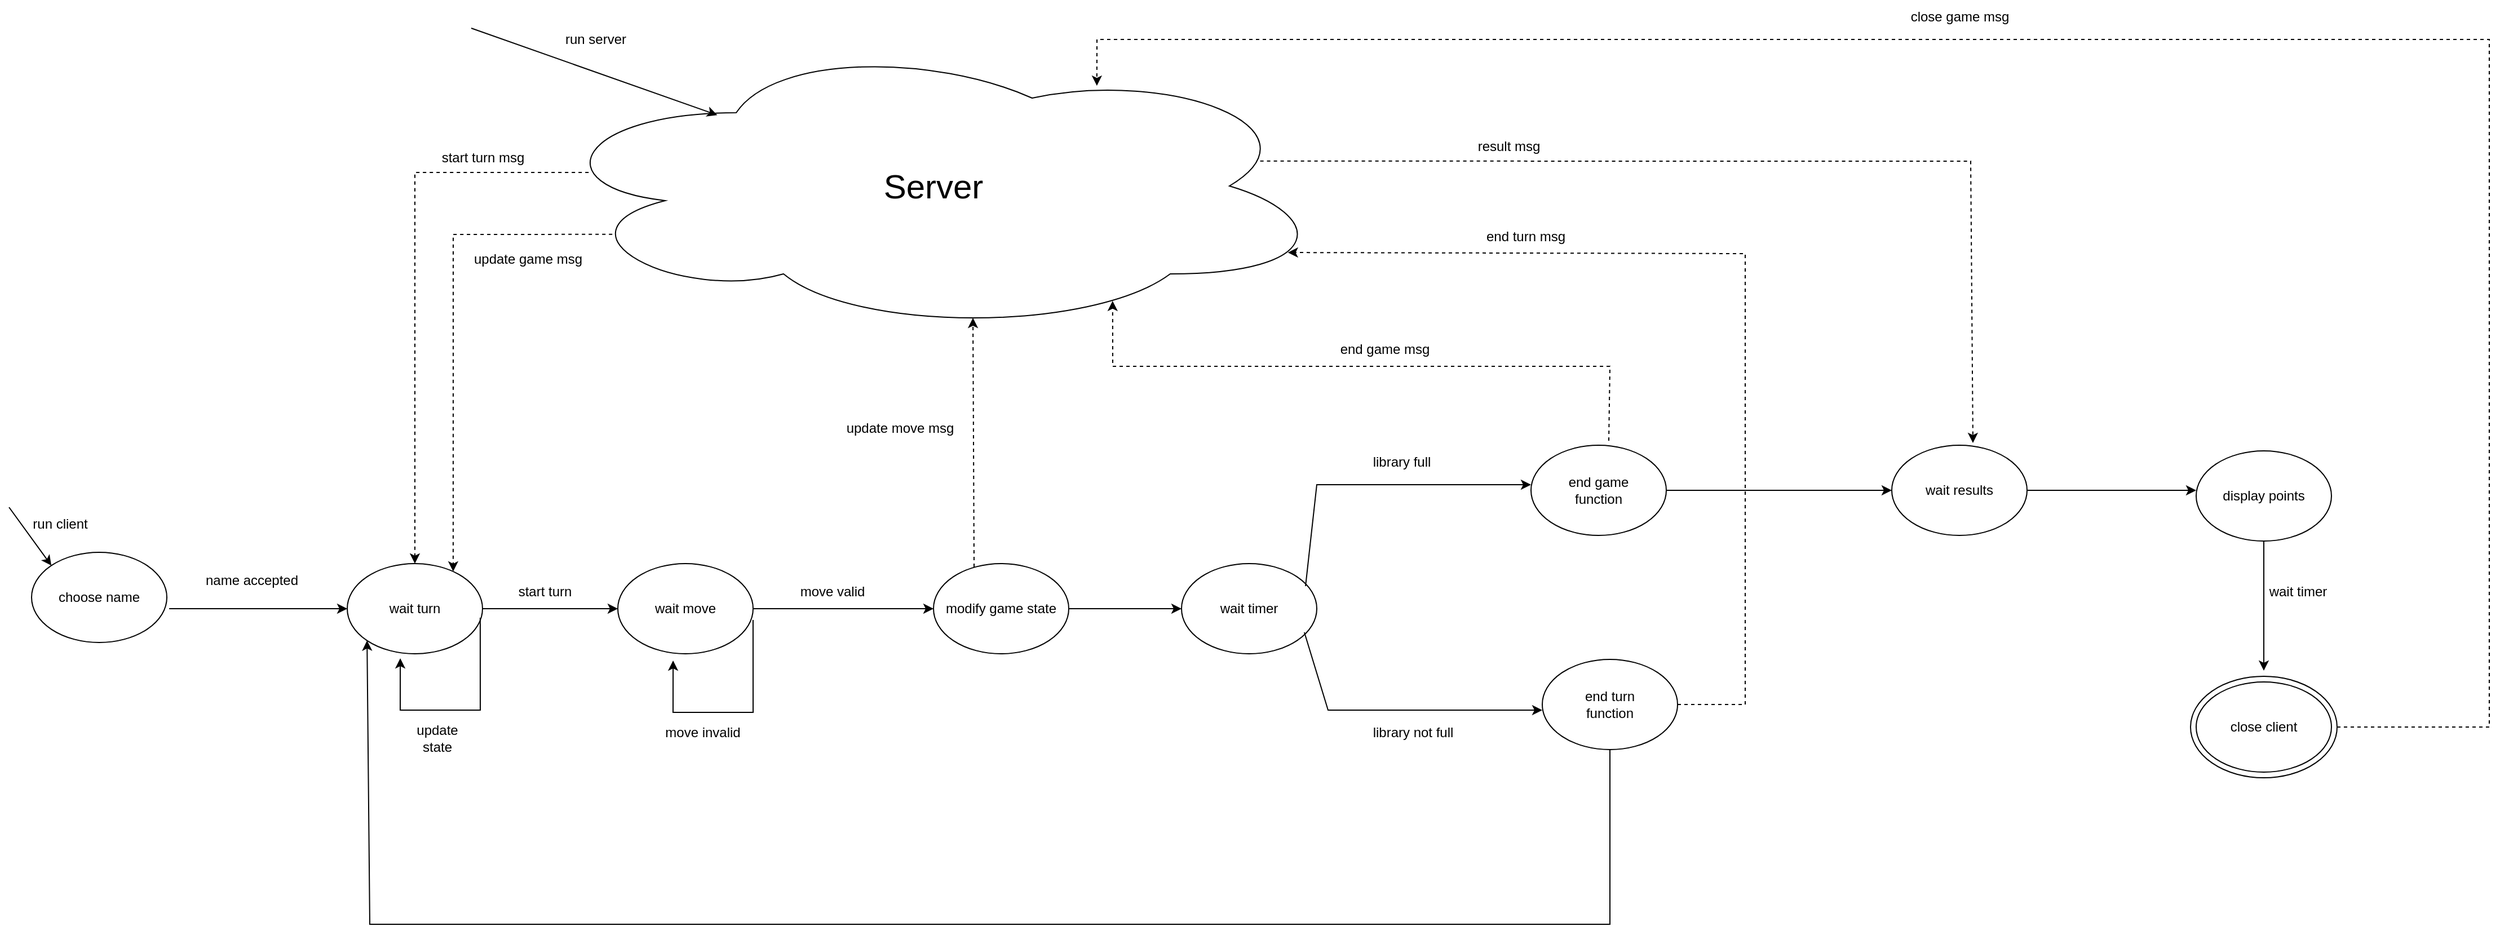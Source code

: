 <mxfile version="20.5.3" type="embed"><diagram name="Pagina-1" id="oivzZAWDVDsFeMJWxOv2"><mxGraphModel dx="1384" dy="813" grid="1" gridSize="10" guides="1" tooltips="1" connect="1" arrows="1" fold="1" page="1" pageScale="1" pageWidth="2500" pageHeight="1000" math="0" shadow="0"><root><mxCell id="0"/><mxCell id="1" parent="0"/><mxCell id="JPFOaD2VGka_14Fi3roQ-51" value="" style="ellipse;whiteSpace=wrap;html=1;fontSize=12;" parent="1" vertex="1"><mxGeometry x="2055" y="645" width="130" height="90" as="geometry"/></mxCell><mxCell id="JPFOaD2VGka_14Fi3roQ-1" value="choose name" style="ellipse;whiteSpace=wrap;html=1;" parent="1" vertex="1"><mxGeometry x="140" y="535" width="120" height="80" as="geometry"/></mxCell><mxCell id="JPFOaD2VGka_14Fi3roQ-3" value="run client" style="text;html=1;align=center;verticalAlign=middle;resizable=0;points=[];autosize=1;strokeColor=none;fillColor=none;rotation=0;" parent="1" vertex="1"><mxGeometry x="130" y="495" width="70" height="30" as="geometry"/></mxCell><mxCell id="JPFOaD2VGka_14Fi3roQ-4" value="" style="endArrow=classic;html=1;rounded=0;exitX=1.017;exitY=0.625;exitDx=0;exitDy=0;exitPerimeter=0;" parent="1" source="JPFOaD2VGka_14Fi3roQ-1" target="JPFOaD2VGka_14Fi3roQ-5" edge="1"><mxGeometry width="50" height="50" relative="1" as="geometry"><mxPoint x="590" y="775" as="sourcePoint"/><mxPoint x="370" y="585" as="targetPoint"/></mxGeometry></mxCell><mxCell id="JPFOaD2VGka_14Fi3roQ-5" value="wait turn" style="ellipse;whiteSpace=wrap;html=1;" parent="1" vertex="1"><mxGeometry x="420" y="545" width="120" height="80" as="geometry"/></mxCell><mxCell id="JPFOaD2VGka_14Fi3roQ-6" value="name accepted" style="text;html=1;align=center;verticalAlign=middle;resizable=0;points=[];autosize=1;strokeColor=none;fillColor=none;" parent="1" vertex="1"><mxGeometry x="280" y="545" width="110" height="30" as="geometry"/></mxCell><mxCell id="JPFOaD2VGka_14Fi3roQ-7" value="" style="endArrow=classic;html=1;rounded=0;exitX=0.983;exitY=0.6;exitDx=0;exitDy=0;exitPerimeter=0;entryX=0.392;entryY=1.05;entryDx=0;entryDy=0;entryPerimeter=0;" parent="1" source="JPFOaD2VGka_14Fi3roQ-5" target="JPFOaD2VGka_14Fi3roQ-5" edge="1"><mxGeometry width="50" height="50" relative="1" as="geometry"><mxPoint x="580" y="775" as="sourcePoint"/><mxPoint x="430" y="675" as="targetPoint"/><Array as="points"><mxPoint x="538" y="675"/><mxPoint x="467" y="675"/></Array></mxGeometry></mxCell><mxCell id="JPFOaD2VGka_14Fi3roQ-8" value="update state" style="text;html=1;strokeColor=none;fillColor=none;align=center;verticalAlign=middle;whiteSpace=wrap;rounded=0;" parent="1" vertex="1"><mxGeometry x="470" y="685" width="60" height="30" as="geometry"/></mxCell><mxCell id="JPFOaD2VGka_14Fi3roQ-9" value="" style="endArrow=classic;html=1;rounded=0;exitX=1;exitY=0.5;exitDx=0;exitDy=0;" parent="1" source="JPFOaD2VGka_14Fi3roQ-5" edge="1"><mxGeometry width="50" height="50" relative="1" as="geometry"><mxPoint x="580" y="755" as="sourcePoint"/><mxPoint x="660" y="585" as="targetPoint"/></mxGeometry></mxCell><mxCell id="JPFOaD2VGka_14Fi3roQ-10" value="start turn" style="text;html=1;align=center;verticalAlign=middle;resizable=0;points=[];autosize=1;strokeColor=none;fillColor=none;" parent="1" vertex="1"><mxGeometry x="560" y="555" width="70" height="30" as="geometry"/></mxCell><mxCell id="JPFOaD2VGka_14Fi3roQ-11" value="wait move" style="ellipse;whiteSpace=wrap;html=1;" parent="1" vertex="1"><mxGeometry x="660" y="545" width="120" height="80" as="geometry"/></mxCell><mxCell id="JPFOaD2VGka_14Fi3roQ-12" value="" style="endArrow=classic;html=1;rounded=0;exitX=1;exitY=0.5;exitDx=0;exitDy=0;" parent="1" source="JPFOaD2VGka_14Fi3roQ-11" edge="1"><mxGeometry width="50" height="50" relative="1" as="geometry"><mxPoint x="670" y="755" as="sourcePoint"/><mxPoint x="940" y="585" as="targetPoint"/></mxGeometry></mxCell><mxCell id="JPFOaD2VGka_14Fi3roQ-13" value="move valid" style="text;html=1;align=center;verticalAlign=middle;resizable=0;points=[];autosize=1;strokeColor=none;fillColor=none;" parent="1" vertex="1"><mxGeometry x="810" y="555" width="80" height="30" as="geometry"/></mxCell><mxCell id="JPFOaD2VGka_14Fi3roQ-14" value="" style="endArrow=classic;html=1;rounded=0;exitX=0.983;exitY=0.6;exitDx=0;exitDy=0;exitPerimeter=0;entryX=0.392;entryY=1.05;entryDx=0;entryDy=0;entryPerimeter=0;" parent="1" edge="1"><mxGeometry width="50" height="50" relative="1" as="geometry"><mxPoint x="779.96" y="595" as="sourcePoint"/><mxPoint x="709.04" y="631" as="targetPoint"/><Array as="points"><mxPoint x="780" y="677"/><mxPoint x="709" y="677"/></Array></mxGeometry></mxCell><mxCell id="JPFOaD2VGka_14Fi3roQ-15" value="move invalid" style="text;html=1;align=center;verticalAlign=middle;resizable=0;points=[];autosize=1;strokeColor=none;fillColor=none;" parent="1" vertex="1"><mxGeometry x="690" y="680" width="90" height="30" as="geometry"/></mxCell><mxCell id="JPFOaD2VGka_14Fi3roQ-16" value="" style="endArrow=classic;html=1;rounded=0;entryX=0;entryY=0;entryDx=0;entryDy=0;" parent="1" target="JPFOaD2VGka_14Fi3roQ-1" edge="1"><mxGeometry width="50" height="50" relative="1" as="geometry"><mxPoint x="120" y="495" as="sourcePoint"/><mxPoint x="250" y="565" as="targetPoint"/></mxGeometry></mxCell><mxCell id="JPFOaD2VGka_14Fi3roQ-17" value="modify game state" style="ellipse;whiteSpace=wrap;html=1;" parent="1" vertex="1"><mxGeometry x="940" y="545" width="120" height="80" as="geometry"/></mxCell><mxCell id="JPFOaD2VGka_14Fi3roQ-18" value="" style="endArrow=classic;html=1;rounded=0;exitX=1;exitY=0.5;exitDx=0;exitDy=0;" parent="1" source="JPFOaD2VGka_14Fi3roQ-17" edge="1"><mxGeometry width="50" height="50" relative="1" as="geometry"><mxPoint x="1040" y="615" as="sourcePoint"/><mxPoint x="1160" y="585" as="targetPoint"/></mxGeometry></mxCell><mxCell id="JPFOaD2VGka_14Fi3roQ-20" value="wait timer" style="ellipse;whiteSpace=wrap;html=1;" parent="1" vertex="1"><mxGeometry x="1160" y="545" width="120" height="80" as="geometry"/></mxCell><mxCell id="JPFOaD2VGka_14Fi3roQ-21" value="" style="endArrow=classic;html=1;rounded=0;" parent="1" edge="1"><mxGeometry width="50" height="50" relative="1" as="geometry"><mxPoint x="1270" y="565" as="sourcePoint"/><mxPoint x="1470" y="475" as="targetPoint"/><Array as="points"><mxPoint x="1280" y="475"/></Array></mxGeometry></mxCell><mxCell id="JPFOaD2VGka_14Fi3roQ-22" value="" style="endArrow=classic;html=1;rounded=0;exitX=0.908;exitY=0.763;exitDx=0;exitDy=0;exitPerimeter=0;" parent="1" source="JPFOaD2VGka_14Fi3roQ-20" edge="1"><mxGeometry width="50" height="50" relative="1" as="geometry"><mxPoint x="1250" y="615" as="sourcePoint"/><mxPoint x="1480" y="675" as="targetPoint"/><Array as="points"><mxPoint x="1290" y="675"/></Array></mxGeometry></mxCell><mxCell id="JPFOaD2VGka_14Fi3roQ-23" value="library not full" style="text;html=1;align=center;verticalAlign=middle;resizable=0;points=[];autosize=1;strokeColor=none;fillColor=none;" parent="1" vertex="1"><mxGeometry x="1320" y="680" width="90" height="30" as="geometry"/></mxCell><mxCell id="JPFOaD2VGka_14Fi3roQ-24" value="library full" style="text;html=1;align=center;verticalAlign=middle;resizable=0;points=[];autosize=1;strokeColor=none;fillColor=none;" parent="1" vertex="1"><mxGeometry x="1320" y="440" width="70" height="30" as="geometry"/></mxCell><mxCell id="JPFOaD2VGka_14Fi3roQ-26" value="end game&lt;br&gt;function" style="ellipse;whiteSpace=wrap;html=1;" parent="1" vertex="1"><mxGeometry x="1470" y="440" width="120" height="80" as="geometry"/></mxCell><mxCell id="JPFOaD2VGka_14Fi3roQ-27" value="end turn&lt;br&gt;function" style="ellipse;whiteSpace=wrap;html=1;" parent="1" vertex="1"><mxGeometry x="1480" y="630" width="120" height="80" as="geometry"/></mxCell><mxCell id="JPFOaD2VGka_14Fi3roQ-28" value="" style="endArrow=classic;html=1;rounded=0;exitX=0.5;exitY=1;exitDx=0;exitDy=0;entryX=0;entryY=1;entryDx=0;entryDy=0;" parent="1" source="JPFOaD2VGka_14Fi3roQ-27" target="JPFOaD2VGka_14Fi3roQ-5" edge="1"><mxGeometry width="50" height="50" relative="1" as="geometry"><mxPoint x="1200" y="685" as="sourcePoint"/><mxPoint x="410" y="635" as="targetPoint"/><Array as="points"><mxPoint x="1540" y="865"/><mxPoint x="440" y="865"/></Array></mxGeometry></mxCell><mxCell id="JPFOaD2VGka_14Fi3roQ-29" value="&lt;font style=&quot;font-size: 30px;&quot;&gt;Server&lt;/font&gt;" style="ellipse;shape=cloud;whiteSpace=wrap;html=1;" parent="1" vertex="1"><mxGeometry x="590" y="80" width="700" height="260" as="geometry"/></mxCell><mxCell id="JPFOaD2VGka_14Fi3roQ-32" value="" style="endArrow=classic;html=1;rounded=0;fontSize=12;exitX=0.063;exitY=0.454;exitDx=0;exitDy=0;exitPerimeter=0;dashed=1;" parent="1" source="JPFOaD2VGka_14Fi3roQ-29" target="JPFOaD2VGka_14Fi3roQ-5" edge="1"><mxGeometry width="50" height="50" relative="1" as="geometry"><mxPoint x="900" y="480" as="sourcePoint"/><mxPoint x="950" y="430" as="targetPoint"/><Array as="points"><mxPoint x="480" y="198"/></Array></mxGeometry></mxCell><mxCell id="JPFOaD2VGka_14Fi3roQ-33" value="" style="endArrow=classic;html=1;rounded=0;dashed=1;fontSize=12;exitX=0.093;exitY=0.665;exitDx=0;exitDy=0;exitPerimeter=0;entryX=0.783;entryY=0.088;entryDx=0;entryDy=0;entryPerimeter=0;" parent="1" source="JPFOaD2VGka_14Fi3roQ-29" target="JPFOaD2VGka_14Fi3roQ-5" edge="1"><mxGeometry width="50" height="50" relative="1" as="geometry"><mxPoint x="850" y="470" as="sourcePoint"/><mxPoint x="900" y="420" as="targetPoint"/><Array as="points"><mxPoint x="514" y="253"/></Array></mxGeometry></mxCell><mxCell id="JPFOaD2VGka_14Fi3roQ-34" value="start turn msg" style="text;html=1;align=center;verticalAlign=middle;resizable=0;points=[];autosize=1;strokeColor=none;fillColor=none;fontSize=12;" parent="1" vertex="1"><mxGeometry x="490" y="170" width="100" height="30" as="geometry"/></mxCell><mxCell id="JPFOaD2VGka_14Fi3roQ-35" value="update game msg" style="text;html=1;align=center;verticalAlign=middle;resizable=0;points=[];autosize=1;strokeColor=none;fillColor=none;fontSize=12;" parent="1" vertex="1"><mxGeometry x="520" y="260" width="120" height="30" as="geometry"/></mxCell><mxCell id="JPFOaD2VGka_14Fi3roQ-36" value="" style="endArrow=classic;html=1;rounded=0;dashed=1;fontSize=12;exitX=0.3;exitY=0.038;exitDx=0;exitDy=0;exitPerimeter=0;entryX=0.55;entryY=0.95;entryDx=0;entryDy=0;entryPerimeter=0;" parent="1" source="JPFOaD2VGka_14Fi3roQ-17" target="JPFOaD2VGka_14Fi3roQ-29" edge="1"><mxGeometry width="50" height="50" relative="1" as="geometry"><mxPoint x="1170" y="470" as="sourcePoint"/><mxPoint x="1220" y="420" as="targetPoint"/></mxGeometry></mxCell><mxCell id="JPFOaD2VGka_14Fi3roQ-37" value="update move msg" style="text;html=1;align=center;verticalAlign=middle;resizable=0;points=[];autosize=1;strokeColor=none;fillColor=none;fontSize=12;" parent="1" vertex="1"><mxGeometry x="850" y="410" width="120" height="30" as="geometry"/></mxCell><mxCell id="JPFOaD2VGka_14Fi3roQ-38" value="" style="endArrow=classic;html=1;rounded=0;dashed=1;fontSize=12;exitX=1;exitY=0.5;exitDx=0;exitDy=0;entryX=0.949;entryY=0.727;entryDx=0;entryDy=0;entryPerimeter=0;" parent="1" source="JPFOaD2VGka_14Fi3roQ-27" target="JPFOaD2VGka_14Fi3roQ-29" edge="1"><mxGeometry width="50" height="50" relative="1" as="geometry"><mxPoint x="1440" y="480" as="sourcePoint"/><mxPoint x="1610" y="230" as="targetPoint"/><Array as="points"><mxPoint x="1660" y="670"/><mxPoint x="1660" y="490"/><mxPoint x="1660" y="410"/><mxPoint x="1660" y="330"/><mxPoint x="1660" y="270"/></Array></mxGeometry></mxCell><mxCell id="JPFOaD2VGka_14Fi3roQ-39" value="end turn msg" style="text;html=1;align=center;verticalAlign=middle;resizable=0;points=[];autosize=1;strokeColor=none;fillColor=none;fontSize=12;" parent="1" vertex="1"><mxGeometry x="1420" y="240" width="90" height="30" as="geometry"/></mxCell><mxCell id="JPFOaD2VGka_14Fi3roQ-40" value="" style="endArrow=classic;html=1;rounded=0;fontSize=12;exitX=1;exitY=0.5;exitDx=0;exitDy=0;" parent="1" source="JPFOaD2VGka_14Fi3roQ-26" edge="1"><mxGeometry width="50" height="50" relative="1" as="geometry"><mxPoint x="1710" y="490" as="sourcePoint"/><mxPoint x="1790" y="480" as="targetPoint"/></mxGeometry></mxCell><mxCell id="JPFOaD2VGka_14Fi3roQ-41" value="wait results" style="ellipse;whiteSpace=wrap;html=1;fontSize=12;" parent="1" vertex="1"><mxGeometry x="1790" y="440" width="120" height="80" as="geometry"/></mxCell><mxCell id="JPFOaD2VGka_14Fi3roQ-42" value="" style="endArrow=classic;html=1;rounded=0;fontSize=12;exitX=0.914;exitY=0.415;exitDx=0;exitDy=0;exitPerimeter=0;entryX=0.6;entryY=-0.025;entryDx=0;entryDy=0;entryPerimeter=0;dashed=1;" parent="1" source="JPFOaD2VGka_14Fi3roQ-29" target="JPFOaD2VGka_14Fi3roQ-41" edge="1"><mxGeometry width="50" height="50" relative="1" as="geometry"><mxPoint x="1710" y="490" as="sourcePoint"/><mxPoint x="1760" y="440" as="targetPoint"/><Array as="points"><mxPoint x="1860" y="188"/></Array></mxGeometry></mxCell><mxCell id="JPFOaD2VGka_14Fi3roQ-43" value="result msg" style="text;html=1;align=center;verticalAlign=middle;resizable=0;points=[];autosize=1;strokeColor=none;fillColor=none;fontSize=12;" parent="1" vertex="1"><mxGeometry x="1410" y="160" width="80" height="30" as="geometry"/></mxCell><mxCell id="JPFOaD2VGka_14Fi3roQ-44" value="" style="endArrow=classic;html=1;rounded=0;dashed=1;fontSize=12;exitX=0.575;exitY=-0.05;exitDx=0;exitDy=0;entryX=0.727;entryY=0.892;entryDx=0;entryDy=0;entryPerimeter=0;exitPerimeter=0;" parent="1" source="JPFOaD2VGka_14Fi3roQ-26" target="JPFOaD2VGka_14Fi3roQ-29" edge="1"><mxGeometry width="50" height="50" relative="1" as="geometry"><mxPoint x="1300" y="490" as="sourcePoint"/><mxPoint x="1090" y="380" as="targetPoint"/><Array as="points"><mxPoint x="1540" y="370"/><mxPoint x="1099" y="370"/></Array></mxGeometry></mxCell><mxCell id="JPFOaD2VGka_14Fi3roQ-45" value="end game msg" style="text;html=1;align=center;verticalAlign=middle;resizable=0;points=[];autosize=1;strokeColor=none;fillColor=none;fontSize=12;" parent="1" vertex="1"><mxGeometry x="1290" y="340" width="100" height="30" as="geometry"/></mxCell><mxCell id="JPFOaD2VGka_14Fi3roQ-46" value="" style="endArrow=classic;html=1;rounded=0;fontSize=12;exitX=1;exitY=0.5;exitDx=0;exitDy=0;" parent="1" source="JPFOaD2VGka_14Fi3roQ-41" edge="1"><mxGeometry width="50" height="50" relative="1" as="geometry"><mxPoint x="1920" y="640" as="sourcePoint"/><mxPoint x="2060" y="480" as="targetPoint"/></mxGeometry></mxCell><mxCell id="JPFOaD2VGka_14Fi3roQ-48" value="display points" style="ellipse;whiteSpace=wrap;html=1;fontSize=12;" parent="1" vertex="1"><mxGeometry x="2060" y="445" width="120" height="80" as="geometry"/></mxCell><mxCell id="JPFOaD2VGka_14Fi3roQ-49" value="" style="endArrow=classic;html=1;rounded=0;fontSize=12;exitX=0.5;exitY=1;exitDx=0;exitDy=0;" parent="1" source="JPFOaD2VGka_14Fi3roQ-48" edge="1"><mxGeometry width="50" height="50" relative="1" as="geometry"><mxPoint x="1920" y="640" as="sourcePoint"/><mxPoint x="2120" y="640" as="targetPoint"/></mxGeometry></mxCell><mxCell id="JPFOaD2VGka_14Fi3roQ-50" value="close client" style="ellipse;whiteSpace=wrap;html=1;fontSize=12;" parent="1" vertex="1"><mxGeometry x="2060" y="650" width="120" height="80" as="geometry"/></mxCell><mxCell id="JPFOaD2VGka_14Fi3roQ-52" value="wait timer" style="text;html=1;align=center;verticalAlign=middle;resizable=0;points=[];autosize=1;strokeColor=none;fillColor=none;fontSize=12;" parent="1" vertex="1"><mxGeometry x="2115" y="555" width="70" height="30" as="geometry"/></mxCell><mxCell id="2" value="" style="endArrow=classic;html=1;rounded=0;entryX=0.226;entryY=0.258;entryDx=0;entryDy=0;entryPerimeter=0;" edge="1" parent="1" target="JPFOaD2VGka_14Fi3roQ-29"><mxGeometry width="50" height="50" relative="1" as="geometry"><mxPoint x="530" y="70" as="sourcePoint"/><mxPoint x="730" y="390" as="targetPoint"/></mxGeometry></mxCell><mxCell id="3" value="run server" style="text;html=1;align=center;verticalAlign=middle;resizable=0;points=[];autosize=1;strokeColor=none;fillColor=none;" vertex="1" parent="1"><mxGeometry x="600" y="65" width="80" height="30" as="geometry"/></mxCell><mxCell id="4" value="" style="endArrow=classic;html=1;rounded=0;exitX=1;exitY=0.5;exitDx=0;exitDy=0;entryX=0.707;entryY=0.158;entryDx=0;entryDy=0;entryPerimeter=0;dashed=1;" edge="1" parent="1" source="JPFOaD2VGka_14Fi3roQ-51" target="JPFOaD2VGka_14Fi3roQ-29"><mxGeometry width="50" height="50" relative="1" as="geometry"><mxPoint x="1870" y="440" as="sourcePoint"/><mxPoint x="950" y="40" as="targetPoint"/><Array as="points"><mxPoint x="2320" y="690"/><mxPoint x="2320" y="80"/><mxPoint x="1700" y="80"/><mxPoint x="1085" y="80"/></Array></mxGeometry></mxCell><mxCell id="5" value="close game msg" style="text;html=1;align=center;verticalAlign=middle;resizable=0;points=[];autosize=1;strokeColor=none;fillColor=none;" vertex="1" parent="1"><mxGeometry x="1795" y="45" width="110" height="30" as="geometry"/></mxCell></root></mxGraphModel></diagram></mxfile>